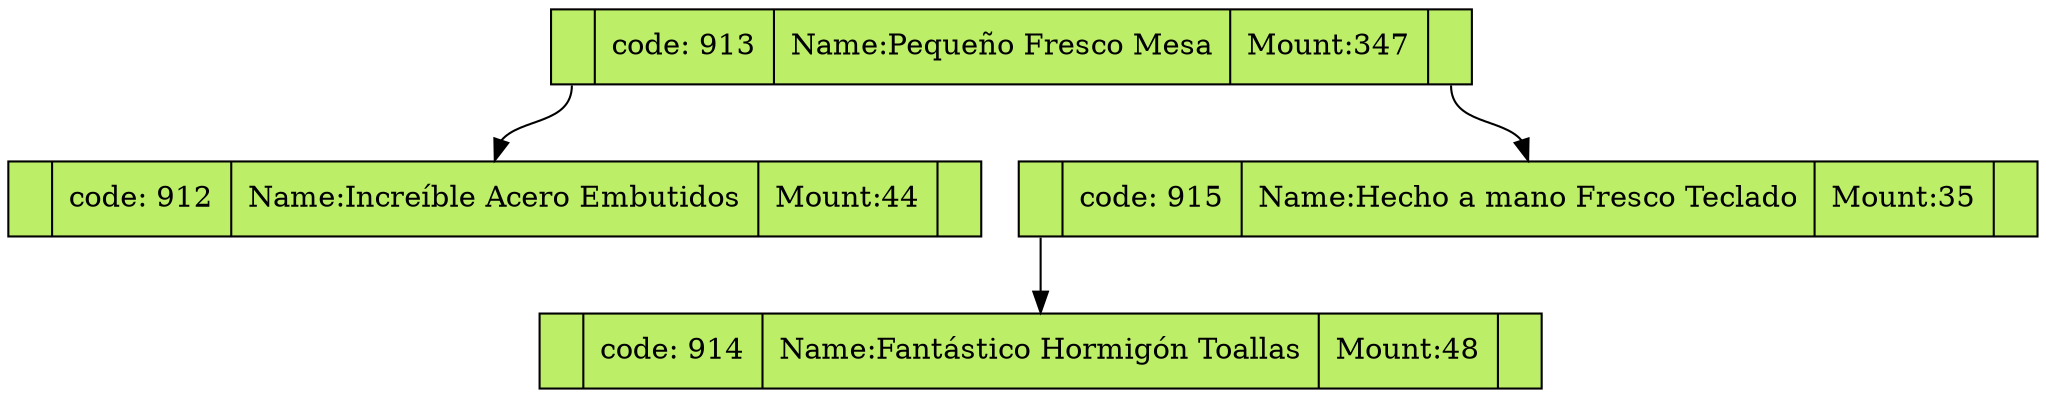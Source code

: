 digraph G{
node[shape="record"];
node0xc000492180[label="<f0> | <f1> code: 913|<f2> Name:Pequeño Fresco Mesa |<f3> Mount:347  | <f4>" style = filled, fillcolor = darkolivegreen2];
node0xc0004920c0[label="<f0>|<f1> code: 912|<f2> Name:Increíble Acero Embutidos |<f3> Mount:44  | <f4>" style = filled, fillcolor = darkolivegreen2];
node0xc000492180:f0 -> node0xc0004920c0:f2 
node0xc000492000[label="<f0>|<f1> code: 915|<f2> Name:Hecho a mano Fresco Teclado |<f3> Mount:35  | <f4>" style = filled, fillcolor = darkolivegreen2];
node0xc000492180:f4 -> node0xc000492000:f2 
node0xc000492240[label="<f0>|<f1> code: 914|<f2> Name:Fantástico Hormigón Toallas |<f3> Mount:48  | <f4>" style = filled, fillcolor = darkolivegreen2];
node0xc000492000:f0 -> node0xc000492240:f2 
} 
